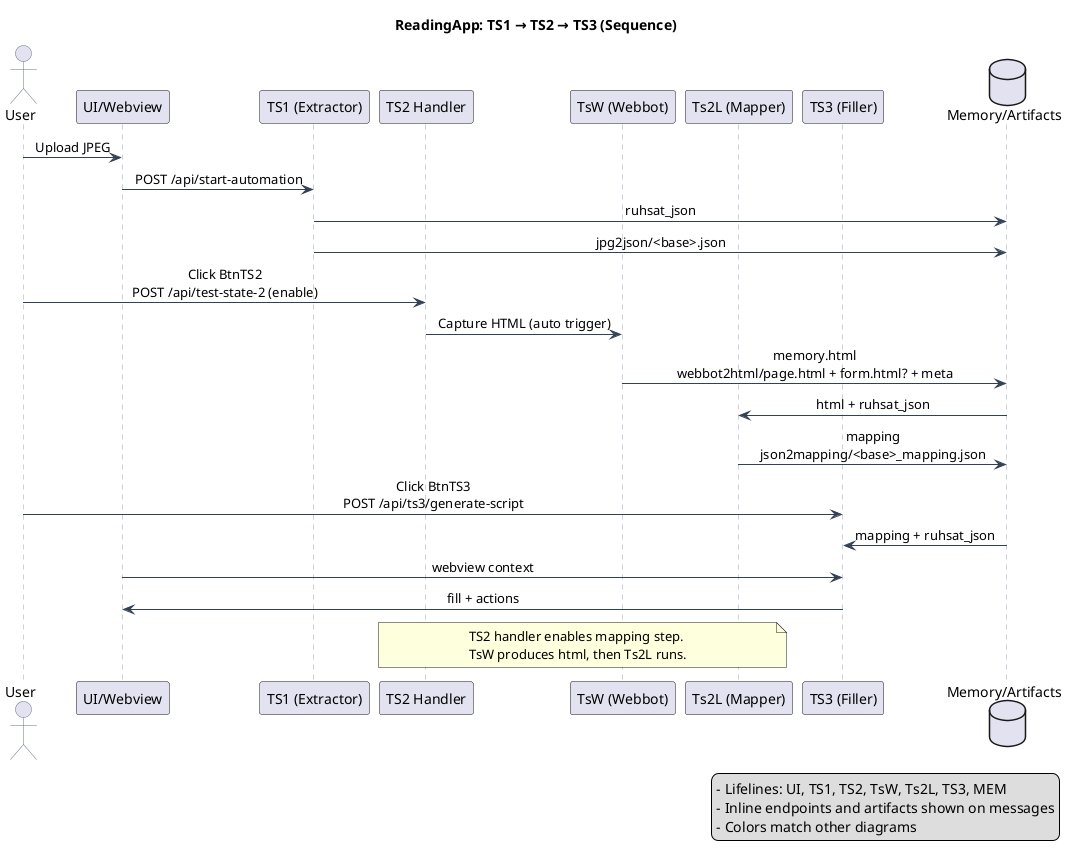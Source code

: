 @startuml ts1_ts2_ts3_flow_sequence
Title ReadingApp: TS1 → TS2 → TS3 (Sequence)

skinparam defaultFontName "Segoe UI"
skinparam sequenceMessageAlign center
skinparam sequence {
  ActorBorderColor #64748b
  LifeLineBorderColor #94a3b8
  LifeLineBackgroundColor #ffffff
  BoxBorderColor #94a3b8
  ArrowColor #334155
}

actor User
participant "UI/Webview" as UI
participant "TS1 (Extractor)" as TS1
participant "TS2 Handler" as TS2
participant "TsW (Webbot)" as TsW
participant "Ts2L (Mapper)" as Ts2L
participant "TS3 (Filler)" as TS3
database  "Memory/Artifacts" as MEM

' TS1
User -> UI: Upload JPEG
UI -> TS1: POST /api/start-automation
TS1 -> MEM: ruhsat_json
TS1 -> MEM: jpg2json/<base>.json

' TS2
User -> TS2: Click BtnTS2\nPOST /api/test-state-2 (enable)
TS2 -> TsW: Capture HTML (auto trigger)
TsW -> MEM: memory.html\nwebbot2html/page.html + form.html? + meta
MEM -> Ts2L: html + ruhsat_json
Ts2L -> MEM: mapping\njson2mapping/<base>_mapping.json

' TS3
User -> TS3: Click BtnTS3\nPOST /api/ts3/generate-script
MEM -> TS3: mapping + ruhsat_json
UI  -> TS3: webview context
TS3 -> UI: fill + actions

' Gating (implicit sequence): TS2 enables Ts2L only after TsW capture
note over TS2,Ts2L
TS2 handler enables mapping step.
TsW produces html, then Ts2L runs.
end note

legend right
- Lifelines: UI, TS1, TS2, TsW, Ts2L, TS3, MEM
- Inline endpoints and artifacts shown on messages
- Colors match other diagrams
endlegend

@enduml
